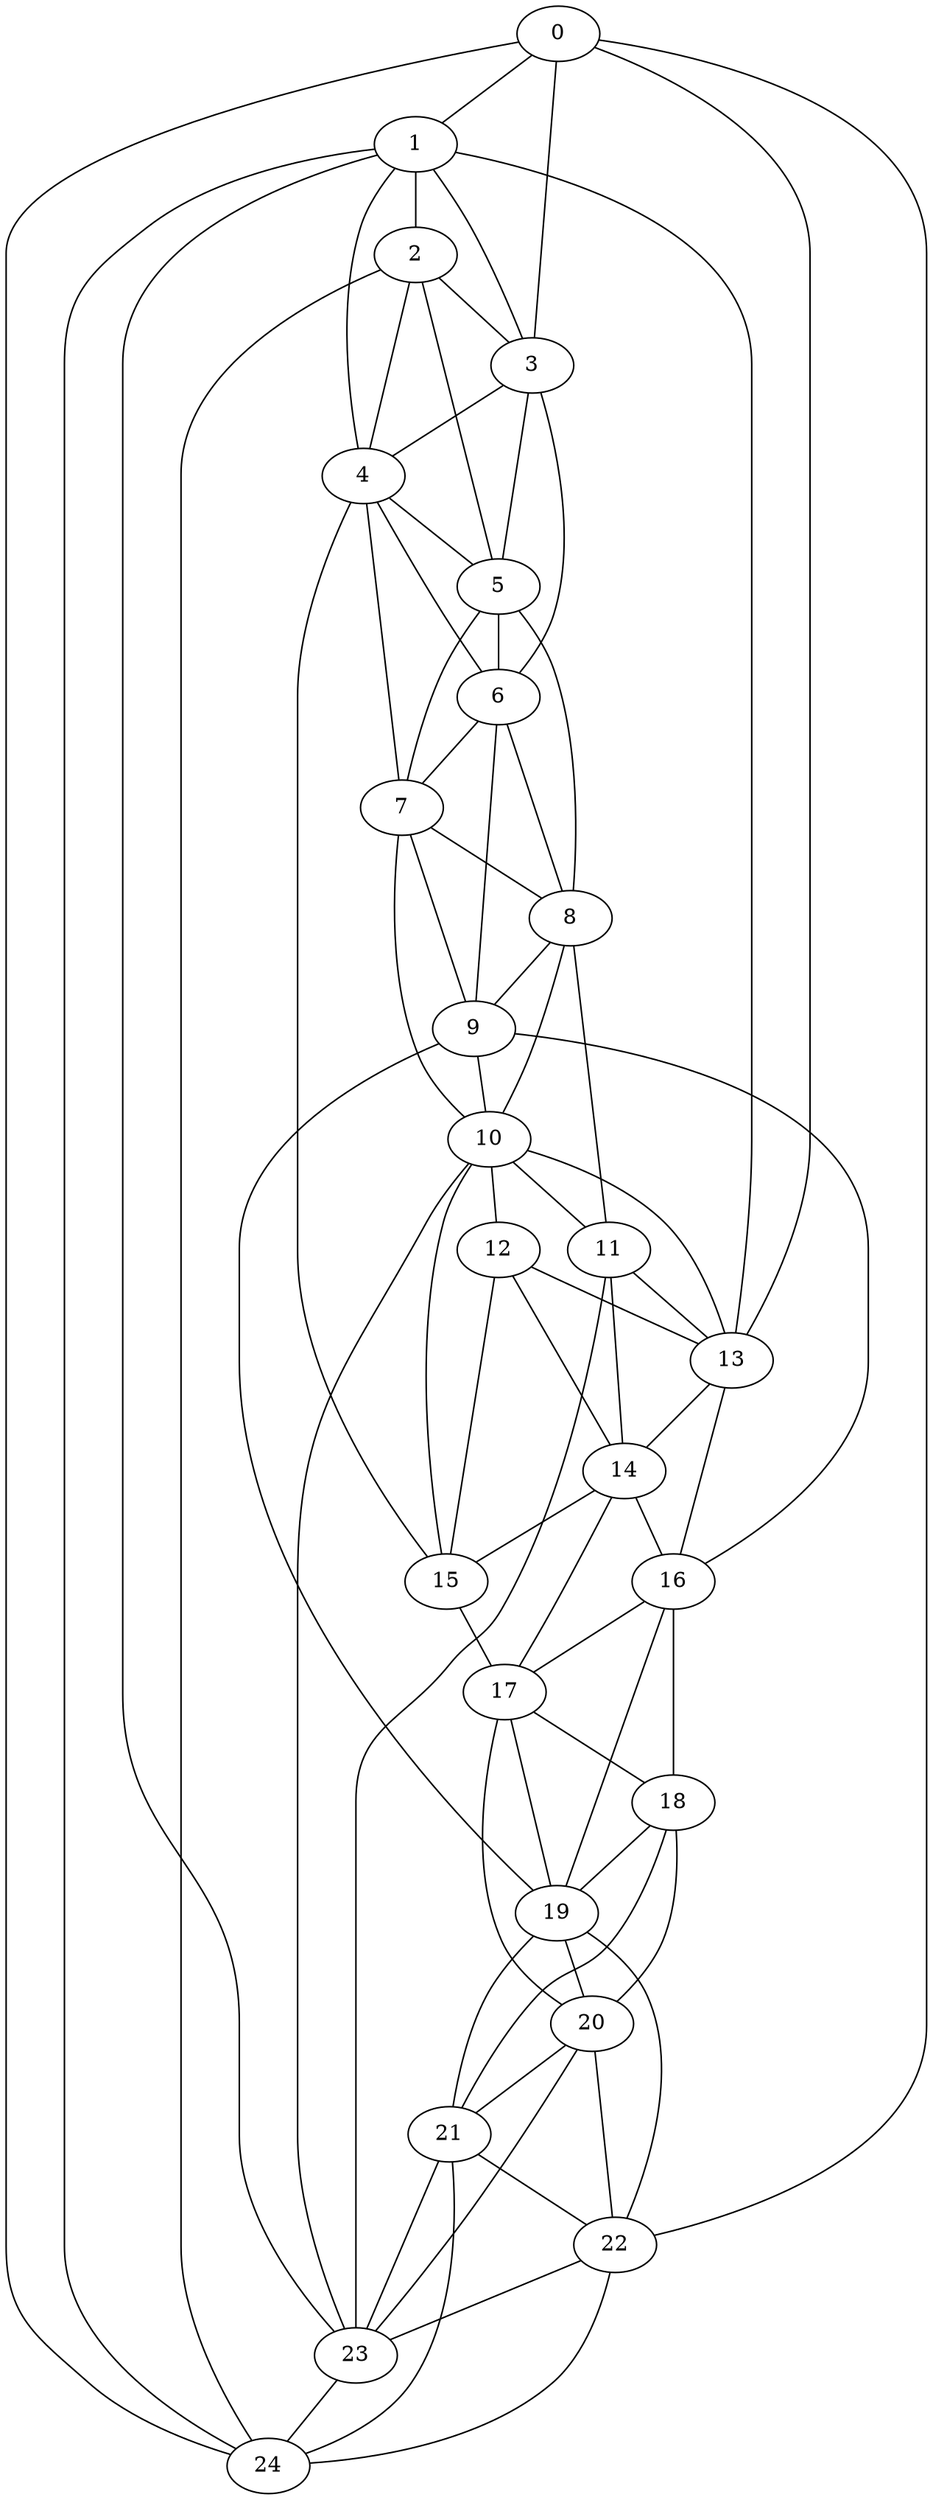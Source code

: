 strict graph "watts_strogatz_graph(25,6,0.1)" {
0;
1;
2;
3;
4;
5;
6;
7;
8;
9;
10;
11;
12;
13;
14;
15;
16;
17;
18;
19;
20;
21;
22;
23;
24;
0 -- 1  [is_available=True, prob="0.349437512621"];
0 -- 3  [is_available=True, prob="0.517500873031"];
0 -- 13  [is_available=True, prob="0.0842282644525"];
0 -- 22  [is_available=True, prob="0.774744423718"];
0 -- 24  [is_available=True, prob="0.804348912728"];
1 -- 2  [is_available=True, prob="0.933286005386"];
1 -- 3  [is_available=True, prob="1.0"];
1 -- 4  [is_available=True, prob="1.0"];
1 -- 13  [is_available=True, prob="1.0"];
1 -- 23  [is_available=True, prob="1.0"];
1 -- 24  [is_available=True, prob="1.0"];
2 -- 3  [is_available=True, prob="0.0774257589053"];
2 -- 4  [is_available=True, prob="1.0"];
2 -- 5  [is_available=True, prob="1.0"];
2 -- 24  [is_available=True, prob="1.0"];
3 -- 4  [is_available=True, prob="0.0219149524975"];
3 -- 5  [is_available=True, prob="0.433115893644"];
3 -- 6  [is_available=True, prob="0.856396751583"];
4 -- 5  [is_available=True, prob="0.355577090501"];
4 -- 6  [is_available=True, prob="0.853773539248"];
4 -- 7  [is_available=True, prob="0.669312560221"];
4 -- 15  [is_available=True, prob="0.275675921077"];
5 -- 6  [is_available=True, prob="1.0"];
5 -- 7  [is_available=True, prob="1.0"];
5 -- 8  [is_available=True, prob="0.874256662945"];
6 -- 7  [is_available=True, prob="0.425244198317"];
6 -- 8  [is_available=True, prob="0.458948689471"];
6 -- 9  [is_available=True, prob="0.852226788619"];
7 -- 8  [is_available=True, prob="0.543720775652"];
7 -- 9  [is_available=True, prob="0.0172199475126"];
7 -- 10  [is_available=True, prob="1.0"];
8 -- 9  [is_available=True, prob="0.825128607541"];
8 -- 10  [is_available=True, prob="0.493308460271"];
8 -- 11  [is_available=True, prob="0.931573379315"];
9 -- 10  [is_available=True, prob="0.574993357412"];
9 -- 16  [is_available=True, prob="0.389436162102"];
9 -- 19  [is_available=True, prob="0.20389580031"];
10 -- 11  [is_available=True, prob="0.282046897807"];
10 -- 12  [is_available=True, prob="0.471729321057"];
10 -- 13  [is_available=True, prob="1.0"];
10 -- 15  [is_available=True, prob="0.175315559135"];
10 -- 23  [is_available=True, prob="0.376008195546"];
11 -- 13  [is_available=True, prob="1.0"];
11 -- 14  [is_available=True, prob="0.641048111354"];
11 -- 23  [is_available=True, prob="0.649258487348"];
12 -- 13  [is_available=True, prob="1.0"];
12 -- 14  [is_available=True, prob="0.400360558857"];
12 -- 15  [is_available=True, prob="0.026609855872"];
13 -- 14  [is_available=True, prob="0.733459605142"];
13 -- 16  [is_available=True, prob="1.0"];
14 -- 15  [is_available=True, prob="0.840607492517"];
14 -- 16  [is_available=True, prob="1.0"];
14 -- 17  [is_available=True, prob="0.0612651893876"];
15 -- 17  [is_available=True, prob="0.337227695349"];
16 -- 17  [is_available=True, prob="0.944490471976"];
16 -- 18  [is_available=True, prob="0.109361856473"];
16 -- 19  [is_available=True, prob="1.0"];
17 -- 18  [is_available=True, prob="1.0"];
17 -- 19  [is_available=True, prob="0.501189898543"];
17 -- 20  [is_available=True, prob="0.682400155366"];
18 -- 19  [is_available=True, prob="0.0786981737356"];
18 -- 20  [is_available=True, prob="0.56017884614"];
18 -- 21  [is_available=True, prob="0.359176028261"];
19 -- 20  [is_available=True, prob="1.0"];
19 -- 21  [is_available=True, prob="0.716574547937"];
19 -- 22  [is_available=True, prob="0.861798259654"];
20 -- 21  [is_available=True, prob="0.776562262382"];
20 -- 22  [is_available=True, prob="0.389822036945"];
20 -- 23  [is_available=True, prob="0.225456398529"];
21 -- 22  [is_available=True, prob="0.140701490002"];
21 -- 23  [is_available=True, prob="1.0"];
21 -- 24  [is_available=True, prob="1.0"];
22 -- 23  [is_available=True, prob="0.884237289179"];
22 -- 24  [is_available=True, prob="0.217961293351"];
23 -- 24  [is_available=True, prob="0.504988741824"];
}
